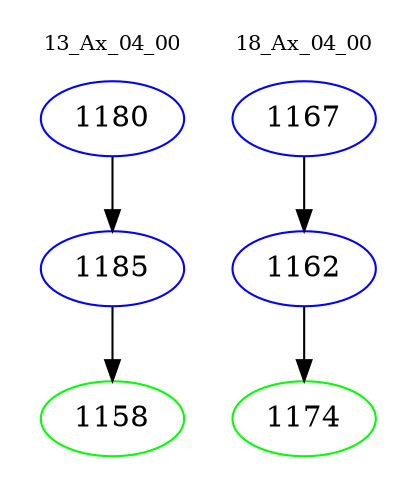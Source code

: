 digraph{
subgraph cluster_0 {
color = white
label = "13_Ax_04_00";
fontsize=10;
T0_1180 [label="1180", color="blue"]
T0_1180 -> T0_1185 [color="black"]
T0_1185 [label="1185", color="blue"]
T0_1185 -> T0_1158 [color="black"]
T0_1158 [label="1158", color="green"]
}
subgraph cluster_1 {
color = white
label = "18_Ax_04_00";
fontsize=10;
T1_1167 [label="1167", color="blue"]
T1_1167 -> T1_1162 [color="black"]
T1_1162 [label="1162", color="blue"]
T1_1162 -> T1_1174 [color="black"]
T1_1174 [label="1174", color="green"]
}
}
